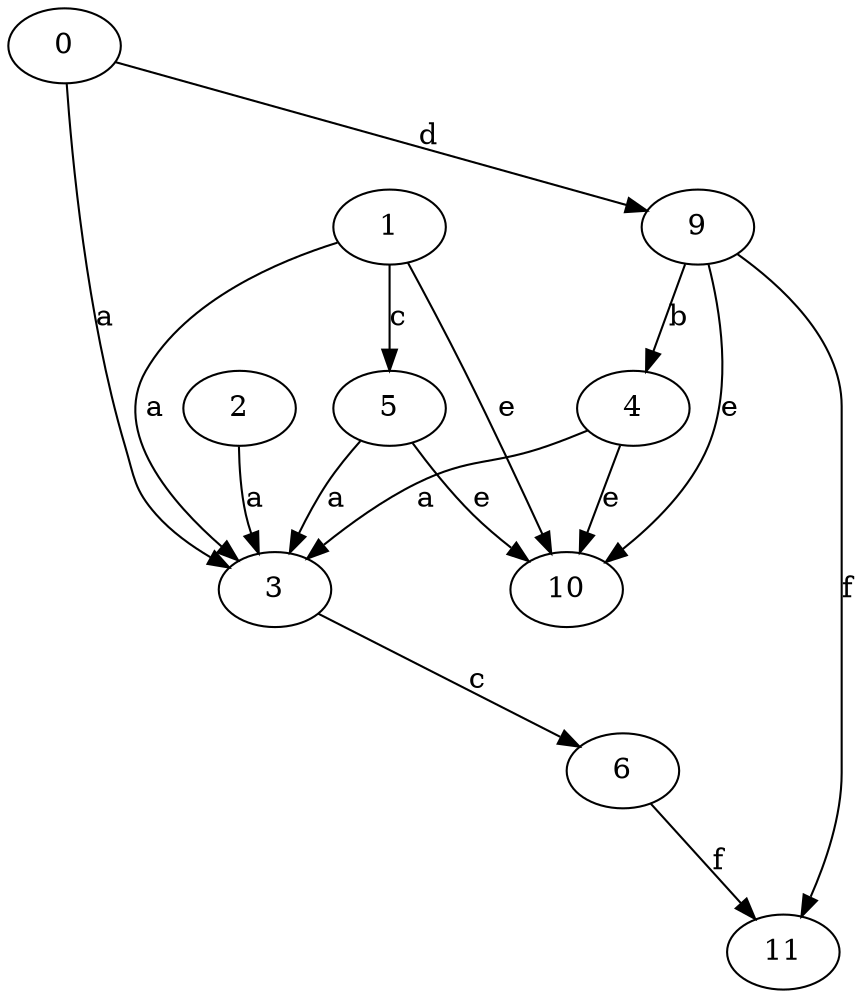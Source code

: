 strict digraph  {
2;
3;
0;
4;
5;
6;
9;
10;
11;
1;
2 -> 3  [label=a];
3 -> 6  [label=c];
0 -> 3  [label=a];
0 -> 9  [label=d];
4 -> 3  [label=a];
4 -> 10  [label=e];
5 -> 3  [label=a];
5 -> 10  [label=e];
6 -> 11  [label=f];
9 -> 4  [label=b];
9 -> 10  [label=e];
9 -> 11  [label=f];
1 -> 3  [label=a];
1 -> 5  [label=c];
1 -> 10  [label=e];
}
